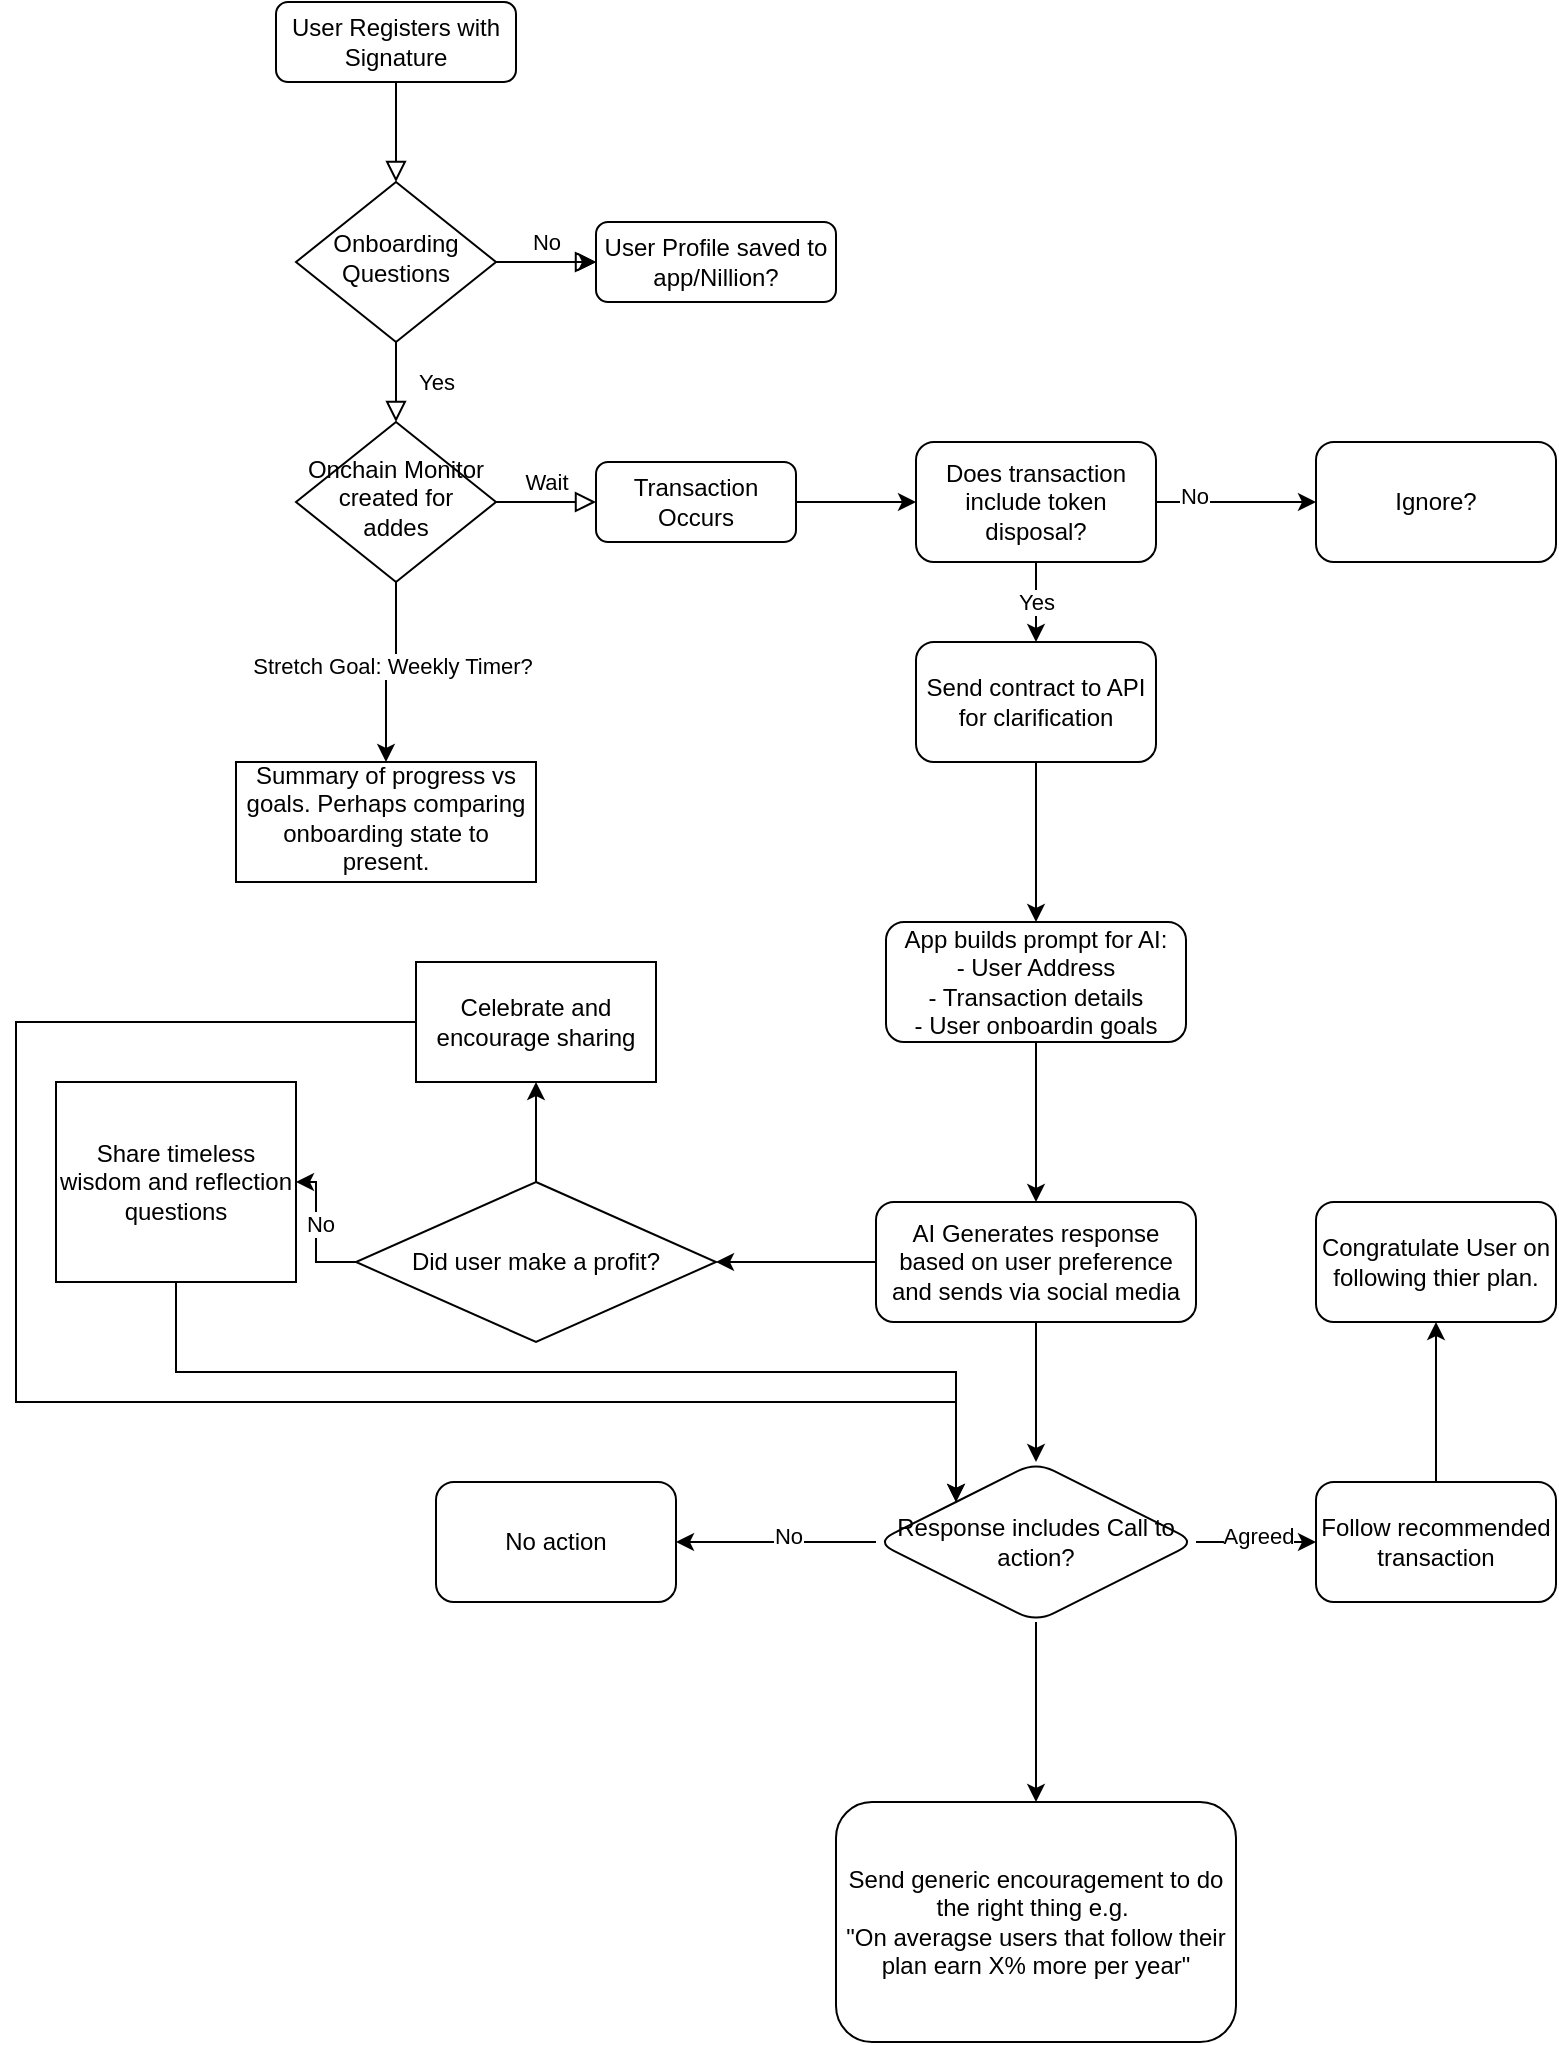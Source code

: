 <mxfile version="26.0.10">
  <diagram id="C5RBs43oDa-KdzZeNtuy" name="Page-1">
    <mxGraphModel dx="1242" dy="791" grid="1" gridSize="10" guides="1" tooltips="1" connect="1" arrows="1" fold="1" page="1" pageScale="1" pageWidth="827" pageHeight="1169" math="0" shadow="0">
      <root>
        <mxCell id="WIyWlLk6GJQsqaUBKTNV-0" />
        <mxCell id="WIyWlLk6GJQsqaUBKTNV-1" parent="WIyWlLk6GJQsqaUBKTNV-0" />
        <mxCell id="WIyWlLk6GJQsqaUBKTNV-2" value="" style="rounded=0;html=1;jettySize=auto;orthogonalLoop=1;fontSize=11;endArrow=block;endFill=0;endSize=8;strokeWidth=1;shadow=0;labelBackgroundColor=none;edgeStyle=orthogonalEdgeStyle;" parent="WIyWlLk6GJQsqaUBKTNV-1" source="WIyWlLk6GJQsqaUBKTNV-3" target="WIyWlLk6GJQsqaUBKTNV-6" edge="1">
          <mxGeometry relative="1" as="geometry" />
        </mxCell>
        <mxCell id="WIyWlLk6GJQsqaUBKTNV-3" value="User Registers with Signature" style="rounded=1;whiteSpace=wrap;html=1;fontSize=12;glass=0;strokeWidth=1;shadow=0;" parent="WIyWlLk6GJQsqaUBKTNV-1" vertex="1">
          <mxGeometry x="160" y="80" width="120" height="40" as="geometry" />
        </mxCell>
        <mxCell id="WIyWlLk6GJQsqaUBKTNV-4" value="Yes" style="rounded=0;html=1;jettySize=auto;orthogonalLoop=1;fontSize=11;endArrow=block;endFill=0;endSize=8;strokeWidth=1;shadow=0;labelBackgroundColor=none;edgeStyle=orthogonalEdgeStyle;" parent="WIyWlLk6GJQsqaUBKTNV-1" source="WIyWlLk6GJQsqaUBKTNV-6" target="WIyWlLk6GJQsqaUBKTNV-10" edge="1">
          <mxGeometry y="20" relative="1" as="geometry">
            <mxPoint as="offset" />
          </mxGeometry>
        </mxCell>
        <mxCell id="WIyWlLk6GJQsqaUBKTNV-5" value="No" style="edgeStyle=orthogonalEdgeStyle;rounded=0;html=1;jettySize=auto;orthogonalLoop=1;fontSize=11;endArrow=block;endFill=0;endSize=8;strokeWidth=1;shadow=0;labelBackgroundColor=none;" parent="WIyWlLk6GJQsqaUBKTNV-1" source="WIyWlLk6GJQsqaUBKTNV-6" target="WIyWlLk6GJQsqaUBKTNV-7" edge="1">
          <mxGeometry y="10" relative="1" as="geometry">
            <mxPoint as="offset" />
          </mxGeometry>
        </mxCell>
        <mxCell id="JMZ_X47dVEnMgPAXApz5-0" value="" style="edgeStyle=orthogonalEdgeStyle;rounded=0;orthogonalLoop=1;jettySize=auto;html=1;" parent="WIyWlLk6GJQsqaUBKTNV-1" source="WIyWlLk6GJQsqaUBKTNV-6" target="WIyWlLk6GJQsqaUBKTNV-7" edge="1">
          <mxGeometry relative="1" as="geometry" />
        </mxCell>
        <mxCell id="WIyWlLk6GJQsqaUBKTNV-6" value="Onboarding Questions" style="rhombus;whiteSpace=wrap;html=1;shadow=0;fontFamily=Helvetica;fontSize=12;align=center;strokeWidth=1;spacing=6;spacingTop=-4;" parent="WIyWlLk6GJQsqaUBKTNV-1" vertex="1">
          <mxGeometry x="170" y="170" width="100" height="80" as="geometry" />
        </mxCell>
        <mxCell id="WIyWlLk6GJQsqaUBKTNV-7" value="User Profile saved to app/Nillion?" style="rounded=1;whiteSpace=wrap;html=1;fontSize=12;glass=0;strokeWidth=1;shadow=0;" parent="WIyWlLk6GJQsqaUBKTNV-1" vertex="1">
          <mxGeometry x="320" y="190" width="120" height="40" as="geometry" />
        </mxCell>
        <mxCell id="WIyWlLk6GJQsqaUBKTNV-9" value="Wait" style="edgeStyle=orthogonalEdgeStyle;rounded=0;html=1;jettySize=auto;orthogonalLoop=1;fontSize=11;endArrow=block;endFill=0;endSize=8;strokeWidth=1;shadow=0;labelBackgroundColor=none;" parent="WIyWlLk6GJQsqaUBKTNV-1" source="WIyWlLk6GJQsqaUBKTNV-10" target="WIyWlLk6GJQsqaUBKTNV-12" edge="1">
          <mxGeometry y="10" relative="1" as="geometry">
            <mxPoint as="offset" />
          </mxGeometry>
        </mxCell>
        <mxCell id="JMZ_X47dVEnMgPAXApz5-16" value="" style="edgeStyle=orthogonalEdgeStyle;rounded=0;orthogonalLoop=1;jettySize=auto;html=1;" parent="WIyWlLk6GJQsqaUBKTNV-1" source="WIyWlLk6GJQsqaUBKTNV-10" target="JMZ_X47dVEnMgPAXApz5-15" edge="1">
          <mxGeometry relative="1" as="geometry" />
        </mxCell>
        <mxCell id="JMZ_X47dVEnMgPAXApz5-17" value="Stretch Goal: Weekly Timer?" style="edgeLabel;html=1;align=center;verticalAlign=middle;resizable=0;points=[];" parent="JMZ_X47dVEnMgPAXApz5-16" vertex="1" connectable="0">
          <mxGeometry x="-0.116" y="-2" relative="1" as="geometry">
            <mxPoint as="offset" />
          </mxGeometry>
        </mxCell>
        <mxCell id="WIyWlLk6GJQsqaUBKTNV-10" value="Onchain Monitor created for addes" style="rhombus;whiteSpace=wrap;html=1;shadow=0;fontFamily=Helvetica;fontSize=12;align=center;strokeWidth=1;spacing=6;spacingTop=-4;" parent="WIyWlLk6GJQsqaUBKTNV-1" vertex="1">
          <mxGeometry x="170" y="290" width="100" height="80" as="geometry" />
        </mxCell>
        <mxCell id="JMZ_X47dVEnMgPAXApz5-4" value="" style="edgeStyle=orthogonalEdgeStyle;rounded=0;orthogonalLoop=1;jettySize=auto;html=1;" parent="WIyWlLk6GJQsqaUBKTNV-1" source="WIyWlLk6GJQsqaUBKTNV-12" target="JMZ_X47dVEnMgPAXApz5-3" edge="1">
          <mxGeometry relative="1" as="geometry" />
        </mxCell>
        <mxCell id="WIyWlLk6GJQsqaUBKTNV-12" value="Transaction Occurs" style="rounded=1;whiteSpace=wrap;html=1;fontSize=12;glass=0;strokeWidth=1;shadow=0;" parent="WIyWlLk6GJQsqaUBKTNV-1" vertex="1">
          <mxGeometry x="320" y="310" width="100" height="40" as="geometry" />
        </mxCell>
        <mxCell id="JMZ_X47dVEnMgPAXApz5-7" value="Yes" style="edgeStyle=orthogonalEdgeStyle;rounded=0;orthogonalLoop=1;jettySize=auto;html=1;" parent="WIyWlLk6GJQsqaUBKTNV-1" source="JMZ_X47dVEnMgPAXApz5-3" target="JMZ_X47dVEnMgPAXApz5-5" edge="1">
          <mxGeometry relative="1" as="geometry" />
        </mxCell>
        <mxCell id="JMZ_X47dVEnMgPAXApz5-13" value="" style="edgeStyle=orthogonalEdgeStyle;rounded=0;orthogonalLoop=1;jettySize=auto;html=1;" parent="WIyWlLk6GJQsqaUBKTNV-1" source="JMZ_X47dVEnMgPAXApz5-3" target="JMZ_X47dVEnMgPAXApz5-12" edge="1">
          <mxGeometry relative="1" as="geometry" />
        </mxCell>
        <mxCell id="JMZ_X47dVEnMgPAXApz5-14" value="No" style="edgeLabel;html=1;align=center;verticalAlign=middle;resizable=0;points=[];" parent="JMZ_X47dVEnMgPAXApz5-13" vertex="1" connectable="0">
          <mxGeometry x="-0.528" y="3" relative="1" as="geometry">
            <mxPoint as="offset" />
          </mxGeometry>
        </mxCell>
        <mxCell id="JMZ_X47dVEnMgPAXApz5-3" value="Does transaction include token disposal?" style="rounded=1;whiteSpace=wrap;html=1;" parent="WIyWlLk6GJQsqaUBKTNV-1" vertex="1">
          <mxGeometry x="480" y="300" width="120" height="60" as="geometry" />
        </mxCell>
        <mxCell id="JMZ_X47dVEnMgPAXApz5-9" value="" style="edgeStyle=orthogonalEdgeStyle;rounded=0;orthogonalLoop=1;jettySize=auto;html=1;" parent="WIyWlLk6GJQsqaUBKTNV-1" source="JMZ_X47dVEnMgPAXApz5-5" target="JMZ_X47dVEnMgPAXApz5-8" edge="1">
          <mxGeometry relative="1" as="geometry" />
        </mxCell>
        <mxCell id="JMZ_X47dVEnMgPAXApz5-5" value="Send contract to API for clarification" style="rounded=1;whiteSpace=wrap;html=1;" parent="WIyWlLk6GJQsqaUBKTNV-1" vertex="1">
          <mxGeometry x="480" y="400" width="120" height="60" as="geometry" />
        </mxCell>
        <mxCell id="JMZ_X47dVEnMgPAXApz5-11" value="" style="edgeStyle=orthogonalEdgeStyle;rounded=0;orthogonalLoop=1;jettySize=auto;html=1;" parent="WIyWlLk6GJQsqaUBKTNV-1" source="JMZ_X47dVEnMgPAXApz5-8" target="JMZ_X47dVEnMgPAXApz5-10" edge="1">
          <mxGeometry relative="1" as="geometry" />
        </mxCell>
        <mxCell id="JMZ_X47dVEnMgPAXApz5-8" value="App builds prompt for AI:&lt;div&gt;- User Address&lt;/div&gt;&lt;div&gt;- Transaction details&lt;/div&gt;&lt;div&gt;- User onboardin goals&lt;/div&gt;" style="whiteSpace=wrap;html=1;rounded=1;" parent="WIyWlLk6GJQsqaUBKTNV-1" vertex="1">
          <mxGeometry x="465" y="540" width="150" height="60" as="geometry" />
        </mxCell>
        <mxCell id="JMZ_X47dVEnMgPAXApz5-19" value="" style="edgeStyle=orthogonalEdgeStyle;rounded=0;orthogonalLoop=1;jettySize=auto;html=1;" parent="WIyWlLk6GJQsqaUBKTNV-1" source="JMZ_X47dVEnMgPAXApz5-10" target="JMZ_X47dVEnMgPAXApz5-18" edge="1">
          <mxGeometry relative="1" as="geometry" />
        </mxCell>
        <mxCell id="JMZ_X47dVEnMgPAXApz5-31" value="" style="edgeStyle=orthogonalEdgeStyle;rounded=0;orthogonalLoop=1;jettySize=auto;html=1;" parent="WIyWlLk6GJQsqaUBKTNV-1" source="JMZ_X47dVEnMgPAXApz5-10" target="JMZ_X47dVEnMgPAXApz5-30" edge="1">
          <mxGeometry relative="1" as="geometry" />
        </mxCell>
        <mxCell id="JMZ_X47dVEnMgPAXApz5-10" value="AI Generates response based on user preference and sends via social media" style="whiteSpace=wrap;html=1;rounded=1;" parent="WIyWlLk6GJQsqaUBKTNV-1" vertex="1">
          <mxGeometry x="460" y="680" width="160" height="60" as="geometry" />
        </mxCell>
        <mxCell id="JMZ_X47dVEnMgPAXApz5-12" value="Ignore?" style="whiteSpace=wrap;html=1;rounded=1;" parent="WIyWlLk6GJQsqaUBKTNV-1" vertex="1">
          <mxGeometry x="680" y="300" width="120" height="60" as="geometry" />
        </mxCell>
        <mxCell id="JMZ_X47dVEnMgPAXApz5-15" value="Summary of progress vs goals. Perhaps comparing onboarding state to present." style="whiteSpace=wrap;html=1;shadow=0;strokeWidth=1;spacing=6;spacingTop=-4;" parent="WIyWlLk6GJQsqaUBKTNV-1" vertex="1">
          <mxGeometry x="140" y="460" width="150" height="60" as="geometry" />
        </mxCell>
        <mxCell id="JMZ_X47dVEnMgPAXApz5-21" value="" style="edgeStyle=orthogonalEdgeStyle;rounded=0;orthogonalLoop=1;jettySize=auto;html=1;" parent="WIyWlLk6GJQsqaUBKTNV-1" source="JMZ_X47dVEnMgPAXApz5-18" target="JMZ_X47dVEnMgPAXApz5-20" edge="1">
          <mxGeometry relative="1" as="geometry" />
        </mxCell>
        <mxCell id="JMZ_X47dVEnMgPAXApz5-22" value="Agreed" style="edgeLabel;html=1;align=center;verticalAlign=middle;resizable=0;points=[];" parent="JMZ_X47dVEnMgPAXApz5-21" vertex="1" connectable="0">
          <mxGeometry x="0.022" y="3" relative="1" as="geometry">
            <mxPoint as="offset" />
          </mxGeometry>
        </mxCell>
        <mxCell id="JMZ_X47dVEnMgPAXApz5-24" value="" style="edgeStyle=orthogonalEdgeStyle;rounded=0;orthogonalLoop=1;jettySize=auto;html=1;" parent="WIyWlLk6GJQsqaUBKTNV-1" source="JMZ_X47dVEnMgPAXApz5-18" target="JMZ_X47dVEnMgPAXApz5-23" edge="1">
          <mxGeometry relative="1" as="geometry" />
        </mxCell>
        <mxCell id="JMZ_X47dVEnMgPAXApz5-25" value="No" style="edgeLabel;html=1;align=center;verticalAlign=middle;resizable=0;points=[];" parent="JMZ_X47dVEnMgPAXApz5-24" vertex="1" connectable="0">
          <mxGeometry x="-0.107" y="-3" relative="1" as="geometry">
            <mxPoint as="offset" />
          </mxGeometry>
        </mxCell>
        <mxCell id="JMZ_X47dVEnMgPAXApz5-27" value="" style="edgeStyle=orthogonalEdgeStyle;rounded=0;orthogonalLoop=1;jettySize=auto;html=1;" parent="WIyWlLk6GJQsqaUBKTNV-1" source="JMZ_X47dVEnMgPAXApz5-18" target="JMZ_X47dVEnMgPAXApz5-26" edge="1">
          <mxGeometry relative="1" as="geometry" />
        </mxCell>
        <mxCell id="JMZ_X47dVEnMgPAXApz5-18" value="Response includes Call to action?" style="rhombus;whiteSpace=wrap;html=1;rounded=1;" parent="WIyWlLk6GJQsqaUBKTNV-1" vertex="1">
          <mxGeometry x="460" y="810" width="160" height="80" as="geometry" />
        </mxCell>
        <mxCell id="JMZ_X47dVEnMgPAXApz5-29" value="" style="edgeStyle=orthogonalEdgeStyle;rounded=0;orthogonalLoop=1;jettySize=auto;html=1;" parent="WIyWlLk6GJQsqaUBKTNV-1" source="JMZ_X47dVEnMgPAXApz5-20" target="JMZ_X47dVEnMgPAXApz5-28" edge="1">
          <mxGeometry relative="1" as="geometry" />
        </mxCell>
        <mxCell id="JMZ_X47dVEnMgPAXApz5-20" value="Follow recommended transaction" style="whiteSpace=wrap;html=1;rounded=1;" parent="WIyWlLk6GJQsqaUBKTNV-1" vertex="1">
          <mxGeometry x="680" y="820" width="120" height="60" as="geometry" />
        </mxCell>
        <mxCell id="JMZ_X47dVEnMgPAXApz5-23" value="No action" style="whiteSpace=wrap;html=1;rounded=1;" parent="WIyWlLk6GJQsqaUBKTNV-1" vertex="1">
          <mxGeometry x="240" y="820" width="120" height="60" as="geometry" />
        </mxCell>
        <mxCell id="JMZ_X47dVEnMgPAXApz5-26" value="Send generic encouragement to do the right thing e.g.&amp;nbsp;&lt;br&gt;&quot;On averagse users that follow their plan earn X% more per year&quot;" style="whiteSpace=wrap;html=1;rounded=1;" parent="WIyWlLk6GJQsqaUBKTNV-1" vertex="1">
          <mxGeometry x="440" y="980" width="200" height="120" as="geometry" />
        </mxCell>
        <mxCell id="JMZ_X47dVEnMgPAXApz5-28" value="Congratulate User on following thier plan." style="whiteSpace=wrap;html=1;rounded=1;" parent="WIyWlLk6GJQsqaUBKTNV-1" vertex="1">
          <mxGeometry x="680" y="680" width="120" height="60" as="geometry" />
        </mxCell>
        <mxCell id="JMZ_X47dVEnMgPAXApz5-33" value="" style="edgeStyle=orthogonalEdgeStyle;rounded=0;orthogonalLoop=1;jettySize=auto;html=1;" parent="WIyWlLk6GJQsqaUBKTNV-1" source="JMZ_X47dVEnMgPAXApz5-30" target="JMZ_X47dVEnMgPAXApz5-32" edge="1">
          <mxGeometry relative="1" as="geometry" />
        </mxCell>
        <mxCell id="JMZ_X47dVEnMgPAXApz5-38" value="" style="edgeStyle=orthogonalEdgeStyle;rounded=0;orthogonalLoop=1;jettySize=auto;html=1;" parent="WIyWlLk6GJQsqaUBKTNV-1" source="JMZ_X47dVEnMgPAXApz5-30" target="JMZ_X47dVEnMgPAXApz5-37" edge="1">
          <mxGeometry relative="1" as="geometry" />
        </mxCell>
        <mxCell id="JMZ_X47dVEnMgPAXApz5-39" value="No" style="edgeLabel;html=1;align=center;verticalAlign=middle;resizable=0;points=[];" parent="JMZ_X47dVEnMgPAXApz5-38" vertex="1" connectable="0">
          <mxGeometry x="0.128" y="-2" relative="1" as="geometry">
            <mxPoint as="offset" />
          </mxGeometry>
        </mxCell>
        <mxCell id="JMZ_X47dVEnMgPAXApz5-30" value="Did user make a profit?" style="rhombus;whiteSpace=wrap;html=1;" parent="WIyWlLk6GJQsqaUBKTNV-1" vertex="1">
          <mxGeometry x="200" y="670" width="180" height="80" as="geometry" />
        </mxCell>
        <mxCell id="JMZ_X47dVEnMgPAXApz5-36" style="edgeStyle=orthogonalEdgeStyle;rounded=0;orthogonalLoop=1;jettySize=auto;html=1;exitX=0;exitY=0.5;exitDx=0;exitDy=0;entryX=0;entryY=0;entryDx=0;entryDy=0;" parent="WIyWlLk6GJQsqaUBKTNV-1" source="JMZ_X47dVEnMgPAXApz5-32" target="JMZ_X47dVEnMgPAXApz5-18" edge="1">
          <mxGeometry relative="1" as="geometry">
            <Array as="points">
              <mxPoint x="30" y="590" />
              <mxPoint x="30" y="780" />
              <mxPoint x="500" y="780" />
            </Array>
          </mxGeometry>
        </mxCell>
        <mxCell id="JMZ_X47dVEnMgPAXApz5-32" value="Celebrate and encourage sharing" style="whiteSpace=wrap;html=1;" parent="WIyWlLk6GJQsqaUBKTNV-1" vertex="1">
          <mxGeometry x="230" y="560" width="120" height="60" as="geometry" />
        </mxCell>
        <mxCell id="JMZ_X47dVEnMgPAXApz5-40" style="edgeStyle=orthogonalEdgeStyle;rounded=0;orthogonalLoop=1;jettySize=auto;html=1;exitX=0.5;exitY=1;exitDx=0;exitDy=0;entryX=0;entryY=0;entryDx=0;entryDy=0;" parent="WIyWlLk6GJQsqaUBKTNV-1" source="JMZ_X47dVEnMgPAXApz5-37" target="JMZ_X47dVEnMgPAXApz5-18" edge="1">
          <mxGeometry relative="1" as="geometry" />
        </mxCell>
        <mxCell id="JMZ_X47dVEnMgPAXApz5-37" value="Share timeless wisdom and reflection questions" style="whiteSpace=wrap;html=1;" parent="WIyWlLk6GJQsqaUBKTNV-1" vertex="1">
          <mxGeometry x="50" y="620" width="120" height="100" as="geometry" />
        </mxCell>
      </root>
    </mxGraphModel>
  </diagram>
</mxfile>
